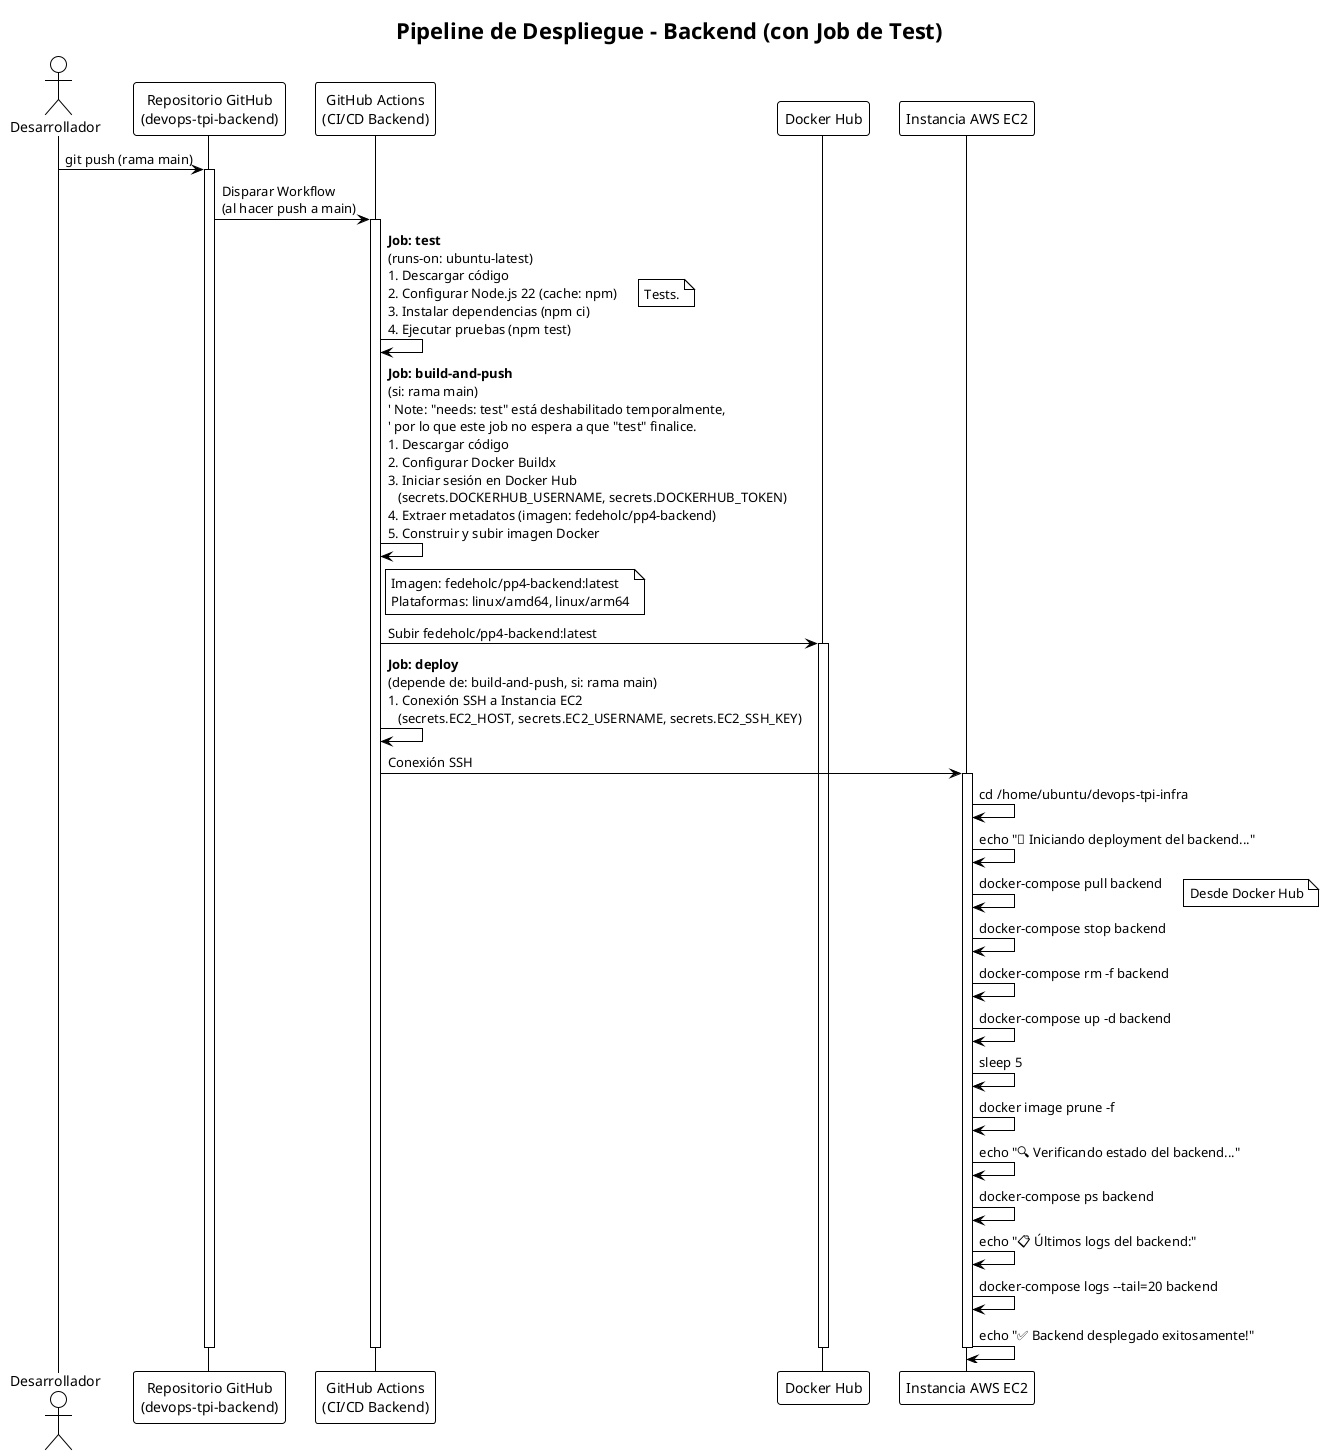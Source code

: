 @startuml Pipeline Despliegue Backend con Test
!theme plain
skinparam backgroundColor #FFFFFF
skinparam shadowing false

title Pipeline de Despliegue - Backend (con Job de Test)

actor Desarrollador as dev
participant "Repositorio GitHub\n(devops-tpi-backend)" as gh_back
participant "GitHub Actions\n(CI/CD Backend)" as ga_back
participant "Docker Hub" as dh
participant "Instancia AWS EC2" as ec2

dev -> gh_back: git push (rama main)
activate gh_back

gh_back -> ga_back: Disparar Workflow\n(al hacer push a main)
activate ga_back

ga_back -> ga_back: **Job: test**\n(runs-on: ubuntu-latest)\n1. Descargar código\n2. Configurar Node.js 22 (cache: npm)\n3. Instalar dependencias (npm ci)\n4. Ejecutar pruebas (npm test)
note right: Tests.

ga_back -> ga_back: **Job: build-and-push**\n(si: rama main)\n' Note: "needs: test" está deshabilitado temporalmente,\n' por lo que este job no espera a que "test" finalice.\n1. Descargar código\n2. Configurar Docker Buildx\n3. Iniciar sesión en Docker Hub\n   (secrets.DOCKERHUB_USERNAME, secrets.DOCKERHUB_TOKEN)\n4. Extraer metadatos (imagen: fedeholc/pp4-backend)\n5. Construir y subir imagen Docker
note right of ga_back
  Imagen: fedeholc/pp4-backend:latest
  Plataformas: linux/amd64, linux/arm64
end note
ga_back -> dh: Subir fedeholc/pp4-backend:latest
activate dh

ga_back -> ga_back: **Job: deploy**\n(depende de: build-and-push, si: rama main)\n1. Conexión SSH a Instancia EC2\n   (secrets.EC2_HOST, secrets.EC2_USERNAME, secrets.EC2_SSH_KEY)
ga_back -> ec2: Conexión SSH
activate ec2
ec2 -> ec2: cd /home/ubuntu/devops-tpi-infra
ec2 -> ec2: echo "🚀 Iniciando deployment del backend..."
ec2 -> ec2: docker-compose pull backend
note right: Desde Docker Hub
ec2 -> ec2: docker-compose stop backend
ec2 -> ec2: docker-compose rm -f backend
ec2 -> ec2: docker-compose up -d backend
ec2 -> ec2: sleep 5
ec2 -> ec2: docker image prune -f
ec2 -> ec2: echo "🔍 Verificando estado del backend..."
ec2 -> ec2: docker-compose ps backend
ec2 -> ec2: echo "📋 Últimos logs del backend:"
ec2 -> ec2: docker-compose logs --tail=20 backend
ec2 -> ec2: echo "✅ Backend desplegado exitosamente!"
deactivate ec2
deactivate dh
deactivate ga_back
deactivate gh_back

@enduml